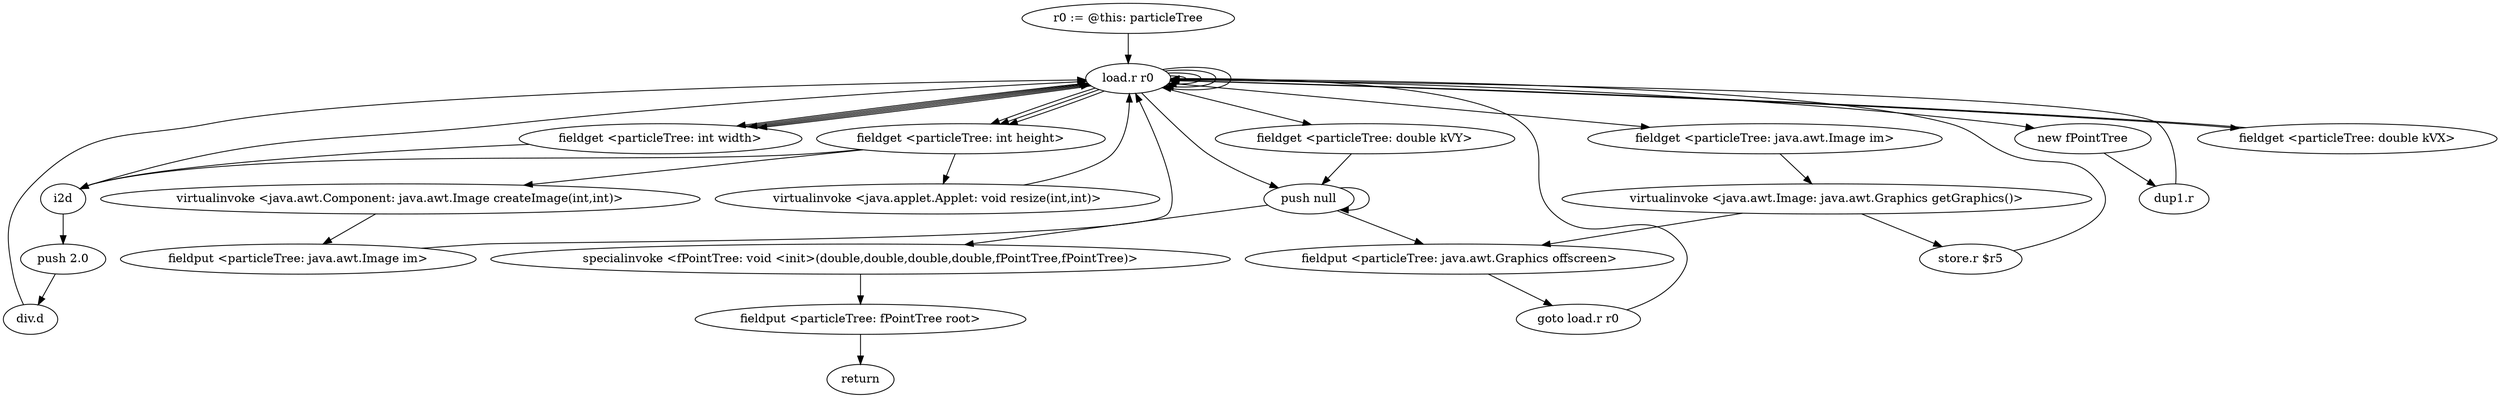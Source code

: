 digraph "" {
    "r0 := @this: particleTree"
    "load.r r0"
    "r0 := @this: particleTree"->"load.r r0";
    "load.r r0"->"load.r r0";
    "fieldget <particleTree: int width>"
    "load.r r0"->"fieldget <particleTree: int width>";
    "fieldget <particleTree: int width>"->"load.r r0";
    "fieldget <particleTree: int height>"
    "load.r r0"->"fieldget <particleTree: int height>";
    "virtualinvoke <java.applet.Applet: void resize(int,int)>"
    "fieldget <particleTree: int height>"->"virtualinvoke <java.applet.Applet: void resize(int,int)>";
    "virtualinvoke <java.applet.Applet: void resize(int,int)>"->"load.r r0";
    "load.r r0"->"load.r r0";
    "load.r r0"->"load.r r0";
    "load.r r0"->"fieldget <particleTree: int width>";
    "fieldget <particleTree: int width>"->"load.r r0";
    "load.r r0"->"fieldget <particleTree: int height>";
    "virtualinvoke <java.awt.Component: java.awt.Image createImage(int,int)>"
    "fieldget <particleTree: int height>"->"virtualinvoke <java.awt.Component: java.awt.Image createImage(int,int)>";
    "fieldput <particleTree: java.awt.Image im>"
    "virtualinvoke <java.awt.Component: java.awt.Image createImage(int,int)>"->"fieldput <particleTree: java.awt.Image im>";
    "fieldput <particleTree: java.awt.Image im>"->"load.r r0";
    "load.r r0"->"load.r r0";
    "fieldget <particleTree: java.awt.Image im>"
    "load.r r0"->"fieldget <particleTree: java.awt.Image im>";
    "virtualinvoke <java.awt.Image: java.awt.Graphics getGraphics()>"
    "fieldget <particleTree: java.awt.Image im>"->"virtualinvoke <java.awt.Image: java.awt.Graphics getGraphics()>";
    "fieldput <particleTree: java.awt.Graphics offscreen>"
    "virtualinvoke <java.awt.Image: java.awt.Graphics getGraphics()>"->"fieldput <particleTree: java.awt.Graphics offscreen>";
    "goto load.r r0"
    "fieldput <particleTree: java.awt.Graphics offscreen>"->"goto load.r r0";
    "goto load.r r0"->"load.r r0";
    "new fPointTree"
    "load.r r0"->"new fPointTree";
    "dup1.r"
    "new fPointTree"->"dup1.r";
    "dup1.r"->"load.r r0";
    "load.r r0"->"fieldget <particleTree: int width>";
    "i2d"
    "fieldget <particleTree: int width>"->"i2d";
    "push 2.0"
    "i2d"->"push 2.0";
    "div.d"
    "push 2.0"->"div.d";
    "div.d"->"load.r r0";
    "load.r r0"->"fieldget <particleTree: int height>";
    "fieldget <particleTree: int height>"->"i2d";
    "i2d"->"load.r r0";
    "fieldget <particleTree: double kVX>"
    "load.r r0"->"fieldget <particleTree: double kVX>";
    "fieldget <particleTree: double kVX>"->"load.r r0";
    "fieldget <particleTree: double kVY>"
    "load.r r0"->"fieldget <particleTree: double kVY>";
    "push null"
    "fieldget <particleTree: double kVY>"->"push null";
    "push null"->"push null";
    "specialinvoke <fPointTree: void <init>(double,double,double,double,fPointTree,fPointTree)>"
    "push null"->"specialinvoke <fPointTree: void <init>(double,double,double,double,fPointTree,fPointTree)>";
    "fieldput <particleTree: fPointTree root>"
    "specialinvoke <fPointTree: void <init>(double,double,double,double,fPointTree,fPointTree)>"->"fieldput <particleTree: fPointTree root>";
    "return"
    "fieldput <particleTree: fPointTree root>"->"return";
    "store.r $r5"
    "virtualinvoke <java.awt.Image: java.awt.Graphics getGraphics()>"->"store.r $r5";
    "store.r $r5"->"load.r r0";
    "load.r r0"->"push null";
    "push null"->"fieldput <particleTree: java.awt.Graphics offscreen>";
}
